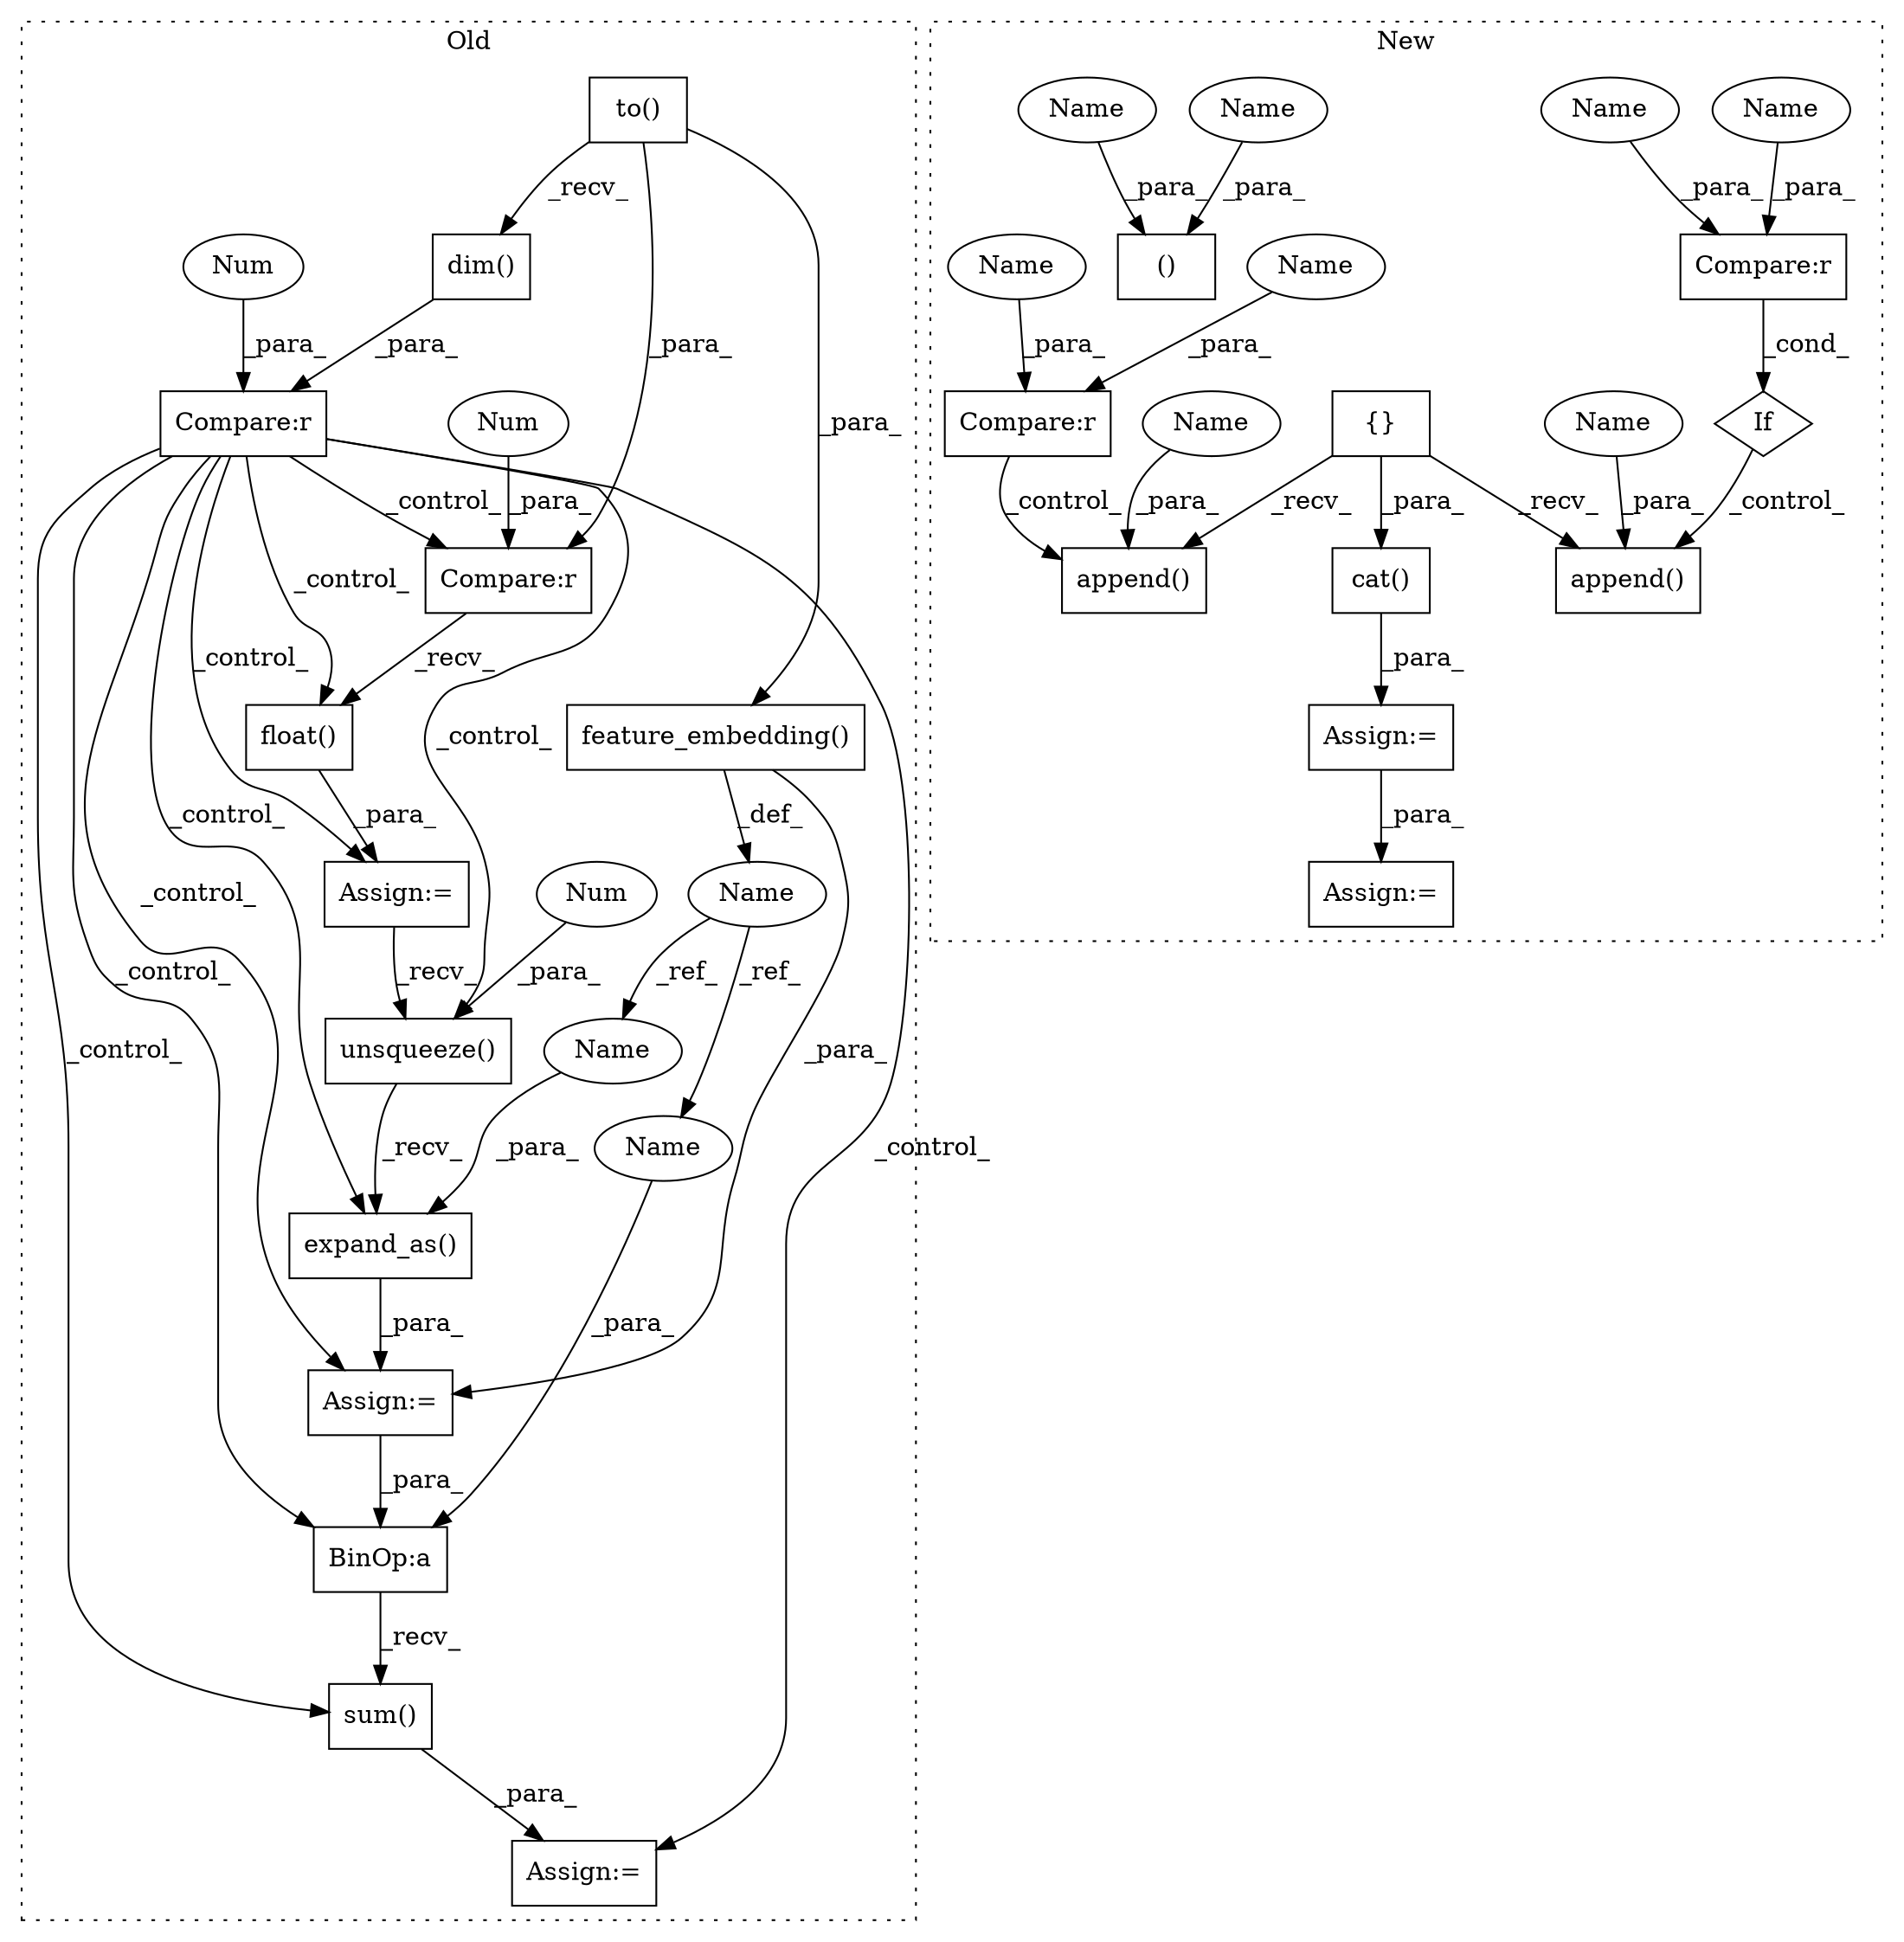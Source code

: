 digraph G {
subgraph cluster0 {
1 [label="feature_embedding()" a="75" s="5583,5618" l="23,1" shape="box"];
3 [label="BinOp:a" a="82" s="5858" l="3" shape="box"];
4 [label="sum()" a="75" s="5846" l="40" shape="box"];
5 [label="Name" a="87" s="5569" l="11" shape="ellipse"];
6 [label="expand_as()" a="75" s="5770,5818" l="37,1" shape="box"];
7 [label="to()" a="75" s="5527,5559" l="16,1" shape="box"];
8 [label="float()" a="75" s="5715" l="27" shape="box"];
9 [label="Compare:r" a="40" s="5663" l="23" shape="box"];
10 [label="Num" a="76" s="5685" l="1" shape="ellipse"];
11 [label="Compare:r" a="40" s="5715" l="19" shape="box"];
13 [label="Num" a="76" s="5732" l="1" shape="ellipse"];
20 [label="dim()" a="75" s="5663" l="18" shape="box"];
21 [label="unsqueeze()" a="75" s="5770,5795" l="23,1" shape="box"];
22 [label="Num" a="76" s="5793" l="2" shape="ellipse"];
23 [label="Assign:=" a="68" s="5712" l="3" shape="box"];
24 [label="Assign:=" a="68" s="5767" l="3" shape="box"];
25 [label="Assign:=" a="68" s="5843" l="3" shape="box"];
33 [label="Name" a="87" s="5847" l="11" shape="ellipse"];
34 [label="Name" a="87" s="5807" l="11" shape="ellipse"];
label = "Old";
style="dotted";
}
subgraph cluster1 {
2 [label="If" a="96" s="14501" l="3" shape="diamond"];
12 [label="Compare:r" a="40" s="14504" l="28" shape="box"];
14 [label="append()" a="75" s="14546,14583" l="21,1" shape="box"];
15 [label="{}" a="59" s="14490,14490" l="2,1" shape="box"];
16 [label="append()" a="75" s="14637,14673" l="21,1" shape="box"];
17 [label="Compare:r" a="40" s="14596" l="27" shape="box"];
18 [label="cat()" a="75" s="14747,14770" l="10,8" shape="box"];
19 [label="()" a="54" s="14354" l="17" shape="box"];
26 [label="Assign:=" a="68" s="14744" l="3" shape="box"];
27 [label="Assign:=" a="68" s="14938" l="16" shape="box"];
28 [label="Name" a="87" s="14619" l="4" shape="ellipse"];
29 [label="Name" a="87" s="14528" l="4" shape="ellipse"];
30 [label="Name" a="87" s="14338" l="16" shape="ellipse"];
31 [label="Name" a="87" s="14504" l="16" shape="ellipse"];
32 [label="Name" a="87" s="14567" l="16" shape="ellipse"];
35 [label="Name" a="87" s="14356" l="15" shape="ellipse"];
36 [label="Name" a="87" s="14596" l="15" shape="ellipse"];
37 [label="Name" a="87" s="14658" l="15" shape="ellipse"];
label = "New";
style="dotted";
}
1 -> 5 [label="_def_"];
1 -> 24 [label="_para_"];
2 -> 14 [label="_control_"];
3 -> 4 [label="_recv_"];
4 -> 25 [label="_para_"];
5 -> 33 [label="_ref_"];
5 -> 34 [label="_ref_"];
6 -> 24 [label="_para_"];
7 -> 11 [label="_para_"];
7 -> 20 [label="_recv_"];
7 -> 1 [label="_para_"];
8 -> 23 [label="_para_"];
9 -> 23 [label="_control_"];
9 -> 24 [label="_control_"];
9 -> 21 [label="_control_"];
9 -> 3 [label="_control_"];
9 -> 8 [label="_control_"];
9 -> 11 [label="_control_"];
9 -> 25 [label="_control_"];
9 -> 4 [label="_control_"];
9 -> 6 [label="_control_"];
10 -> 9 [label="_para_"];
11 -> 8 [label="_recv_"];
12 -> 2 [label="_cond_"];
13 -> 11 [label="_para_"];
15 -> 16 [label="_recv_"];
15 -> 18 [label="_para_"];
15 -> 14 [label="_recv_"];
17 -> 16 [label="_control_"];
18 -> 26 [label="_para_"];
20 -> 9 [label="_para_"];
21 -> 6 [label="_recv_"];
22 -> 21 [label="_para_"];
23 -> 21 [label="_recv_"];
24 -> 3 [label="_para_"];
26 -> 27 [label="_para_"];
28 -> 17 [label="_para_"];
29 -> 12 [label="_para_"];
30 -> 19 [label="_para_"];
31 -> 12 [label="_para_"];
32 -> 14 [label="_para_"];
33 -> 3 [label="_para_"];
34 -> 6 [label="_para_"];
35 -> 19 [label="_para_"];
36 -> 17 [label="_para_"];
37 -> 16 [label="_para_"];
}